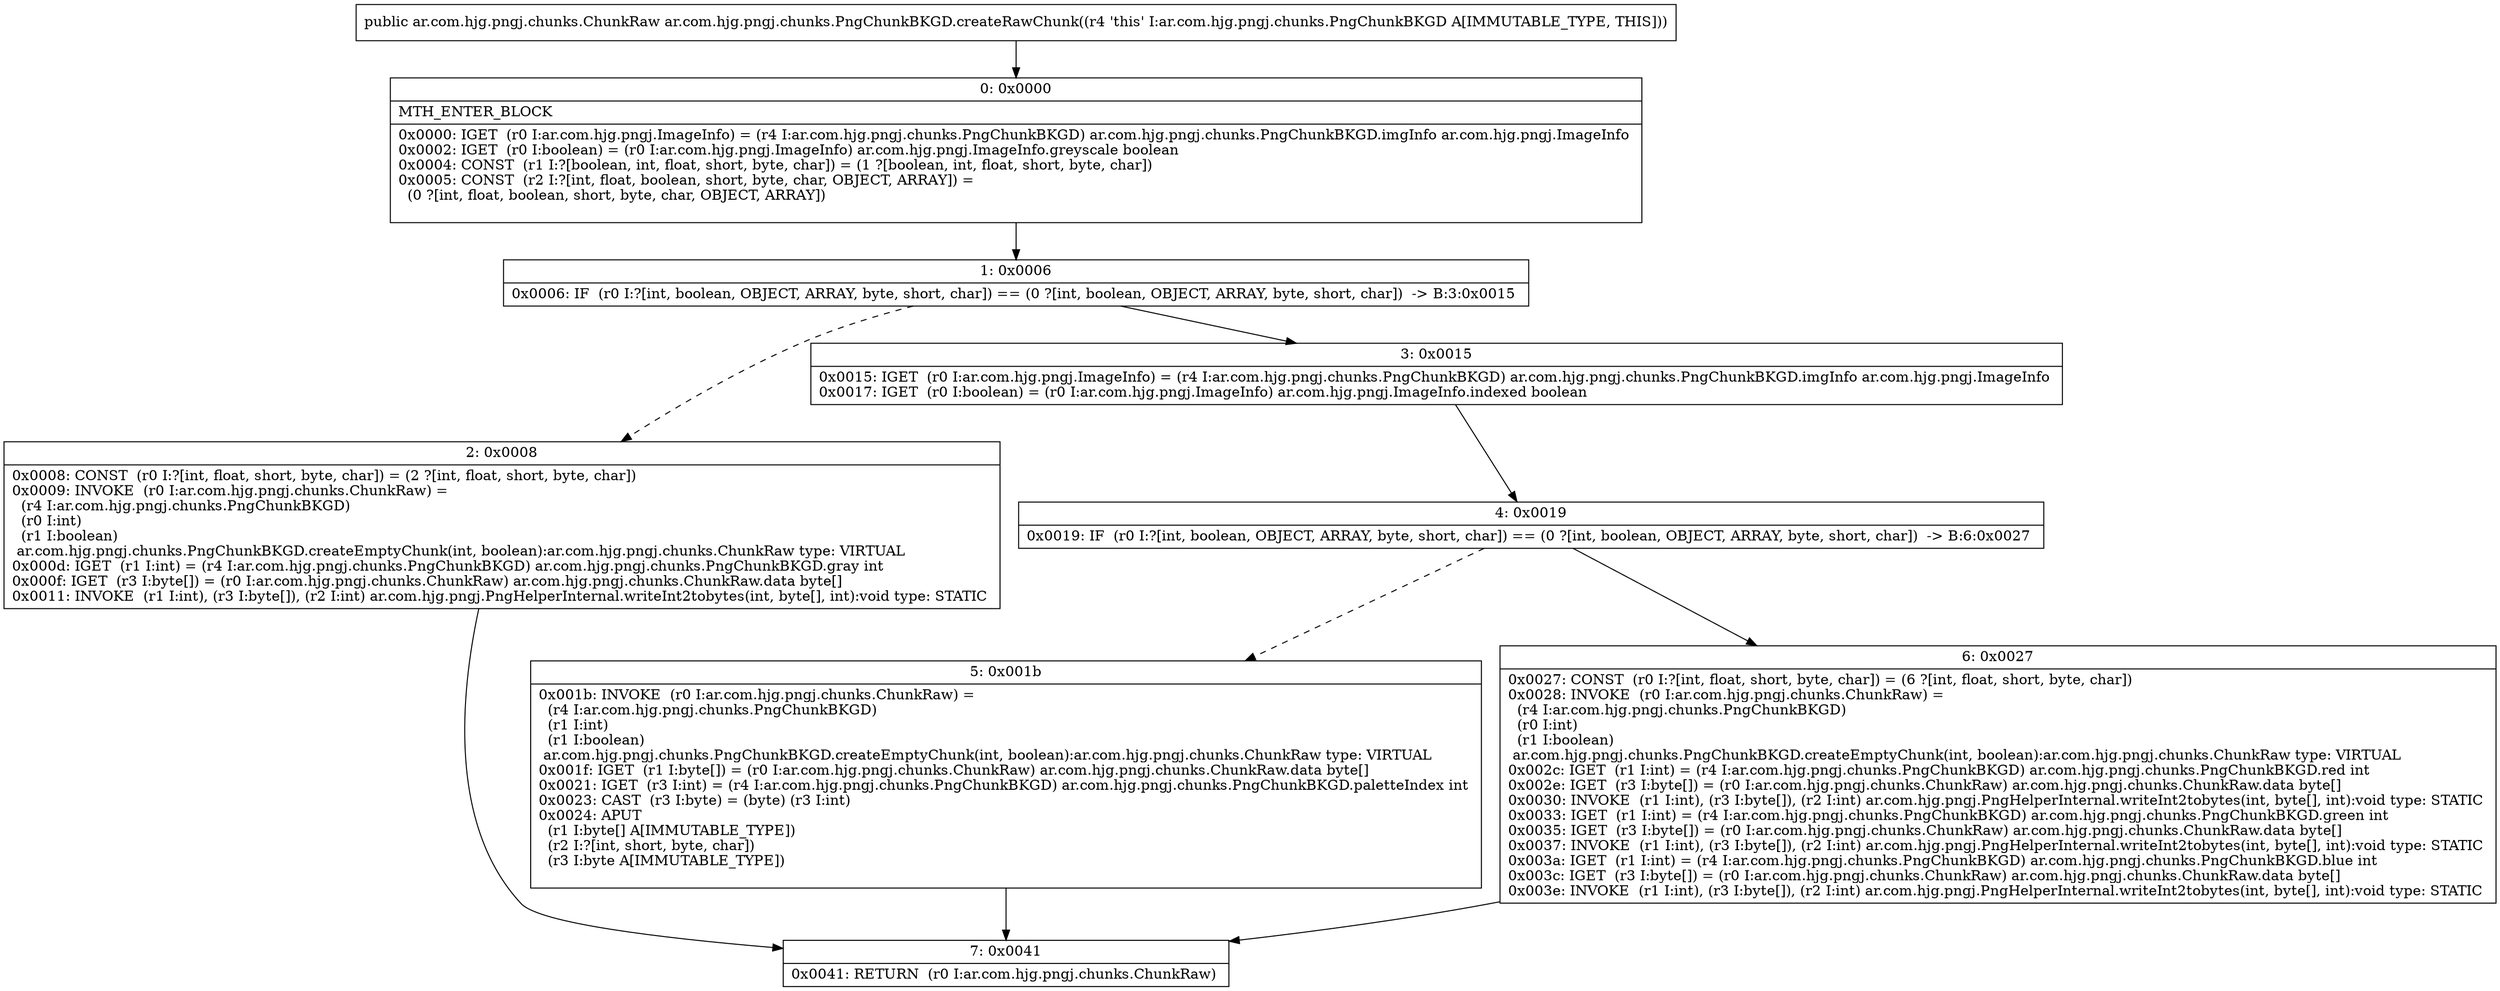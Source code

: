 digraph "CFG forar.com.hjg.pngj.chunks.PngChunkBKGD.createRawChunk()Lar\/com\/hjg\/pngj\/chunks\/ChunkRaw;" {
Node_0 [shape=record,label="{0\:\ 0x0000|MTH_ENTER_BLOCK\l|0x0000: IGET  (r0 I:ar.com.hjg.pngj.ImageInfo) = (r4 I:ar.com.hjg.pngj.chunks.PngChunkBKGD) ar.com.hjg.pngj.chunks.PngChunkBKGD.imgInfo ar.com.hjg.pngj.ImageInfo \l0x0002: IGET  (r0 I:boolean) = (r0 I:ar.com.hjg.pngj.ImageInfo) ar.com.hjg.pngj.ImageInfo.greyscale boolean \l0x0004: CONST  (r1 I:?[boolean, int, float, short, byte, char]) = (1 ?[boolean, int, float, short, byte, char]) \l0x0005: CONST  (r2 I:?[int, float, boolean, short, byte, char, OBJECT, ARRAY]) = \l  (0 ?[int, float, boolean, short, byte, char, OBJECT, ARRAY])\l \l}"];
Node_1 [shape=record,label="{1\:\ 0x0006|0x0006: IF  (r0 I:?[int, boolean, OBJECT, ARRAY, byte, short, char]) == (0 ?[int, boolean, OBJECT, ARRAY, byte, short, char])  \-\> B:3:0x0015 \l}"];
Node_2 [shape=record,label="{2\:\ 0x0008|0x0008: CONST  (r0 I:?[int, float, short, byte, char]) = (2 ?[int, float, short, byte, char]) \l0x0009: INVOKE  (r0 I:ar.com.hjg.pngj.chunks.ChunkRaw) = \l  (r4 I:ar.com.hjg.pngj.chunks.PngChunkBKGD)\l  (r0 I:int)\l  (r1 I:boolean)\l ar.com.hjg.pngj.chunks.PngChunkBKGD.createEmptyChunk(int, boolean):ar.com.hjg.pngj.chunks.ChunkRaw type: VIRTUAL \l0x000d: IGET  (r1 I:int) = (r4 I:ar.com.hjg.pngj.chunks.PngChunkBKGD) ar.com.hjg.pngj.chunks.PngChunkBKGD.gray int \l0x000f: IGET  (r3 I:byte[]) = (r0 I:ar.com.hjg.pngj.chunks.ChunkRaw) ar.com.hjg.pngj.chunks.ChunkRaw.data byte[] \l0x0011: INVOKE  (r1 I:int), (r3 I:byte[]), (r2 I:int) ar.com.hjg.pngj.PngHelperInternal.writeInt2tobytes(int, byte[], int):void type: STATIC \l}"];
Node_3 [shape=record,label="{3\:\ 0x0015|0x0015: IGET  (r0 I:ar.com.hjg.pngj.ImageInfo) = (r4 I:ar.com.hjg.pngj.chunks.PngChunkBKGD) ar.com.hjg.pngj.chunks.PngChunkBKGD.imgInfo ar.com.hjg.pngj.ImageInfo \l0x0017: IGET  (r0 I:boolean) = (r0 I:ar.com.hjg.pngj.ImageInfo) ar.com.hjg.pngj.ImageInfo.indexed boolean \l}"];
Node_4 [shape=record,label="{4\:\ 0x0019|0x0019: IF  (r0 I:?[int, boolean, OBJECT, ARRAY, byte, short, char]) == (0 ?[int, boolean, OBJECT, ARRAY, byte, short, char])  \-\> B:6:0x0027 \l}"];
Node_5 [shape=record,label="{5\:\ 0x001b|0x001b: INVOKE  (r0 I:ar.com.hjg.pngj.chunks.ChunkRaw) = \l  (r4 I:ar.com.hjg.pngj.chunks.PngChunkBKGD)\l  (r1 I:int)\l  (r1 I:boolean)\l ar.com.hjg.pngj.chunks.PngChunkBKGD.createEmptyChunk(int, boolean):ar.com.hjg.pngj.chunks.ChunkRaw type: VIRTUAL \l0x001f: IGET  (r1 I:byte[]) = (r0 I:ar.com.hjg.pngj.chunks.ChunkRaw) ar.com.hjg.pngj.chunks.ChunkRaw.data byte[] \l0x0021: IGET  (r3 I:int) = (r4 I:ar.com.hjg.pngj.chunks.PngChunkBKGD) ar.com.hjg.pngj.chunks.PngChunkBKGD.paletteIndex int \l0x0023: CAST  (r3 I:byte) = (byte) (r3 I:int) \l0x0024: APUT  \l  (r1 I:byte[] A[IMMUTABLE_TYPE])\l  (r2 I:?[int, short, byte, char])\l  (r3 I:byte A[IMMUTABLE_TYPE])\l \l}"];
Node_6 [shape=record,label="{6\:\ 0x0027|0x0027: CONST  (r0 I:?[int, float, short, byte, char]) = (6 ?[int, float, short, byte, char]) \l0x0028: INVOKE  (r0 I:ar.com.hjg.pngj.chunks.ChunkRaw) = \l  (r4 I:ar.com.hjg.pngj.chunks.PngChunkBKGD)\l  (r0 I:int)\l  (r1 I:boolean)\l ar.com.hjg.pngj.chunks.PngChunkBKGD.createEmptyChunk(int, boolean):ar.com.hjg.pngj.chunks.ChunkRaw type: VIRTUAL \l0x002c: IGET  (r1 I:int) = (r4 I:ar.com.hjg.pngj.chunks.PngChunkBKGD) ar.com.hjg.pngj.chunks.PngChunkBKGD.red int \l0x002e: IGET  (r3 I:byte[]) = (r0 I:ar.com.hjg.pngj.chunks.ChunkRaw) ar.com.hjg.pngj.chunks.ChunkRaw.data byte[] \l0x0030: INVOKE  (r1 I:int), (r3 I:byte[]), (r2 I:int) ar.com.hjg.pngj.PngHelperInternal.writeInt2tobytes(int, byte[], int):void type: STATIC \l0x0033: IGET  (r1 I:int) = (r4 I:ar.com.hjg.pngj.chunks.PngChunkBKGD) ar.com.hjg.pngj.chunks.PngChunkBKGD.green int \l0x0035: IGET  (r3 I:byte[]) = (r0 I:ar.com.hjg.pngj.chunks.ChunkRaw) ar.com.hjg.pngj.chunks.ChunkRaw.data byte[] \l0x0037: INVOKE  (r1 I:int), (r3 I:byte[]), (r2 I:int) ar.com.hjg.pngj.PngHelperInternal.writeInt2tobytes(int, byte[], int):void type: STATIC \l0x003a: IGET  (r1 I:int) = (r4 I:ar.com.hjg.pngj.chunks.PngChunkBKGD) ar.com.hjg.pngj.chunks.PngChunkBKGD.blue int \l0x003c: IGET  (r3 I:byte[]) = (r0 I:ar.com.hjg.pngj.chunks.ChunkRaw) ar.com.hjg.pngj.chunks.ChunkRaw.data byte[] \l0x003e: INVOKE  (r1 I:int), (r3 I:byte[]), (r2 I:int) ar.com.hjg.pngj.PngHelperInternal.writeInt2tobytes(int, byte[], int):void type: STATIC \l}"];
Node_7 [shape=record,label="{7\:\ 0x0041|0x0041: RETURN  (r0 I:ar.com.hjg.pngj.chunks.ChunkRaw) \l}"];
MethodNode[shape=record,label="{public ar.com.hjg.pngj.chunks.ChunkRaw ar.com.hjg.pngj.chunks.PngChunkBKGD.createRawChunk((r4 'this' I:ar.com.hjg.pngj.chunks.PngChunkBKGD A[IMMUTABLE_TYPE, THIS])) }"];
MethodNode -> Node_0;
Node_0 -> Node_1;
Node_1 -> Node_2[style=dashed];
Node_1 -> Node_3;
Node_2 -> Node_7;
Node_3 -> Node_4;
Node_4 -> Node_5[style=dashed];
Node_4 -> Node_6;
Node_5 -> Node_7;
Node_6 -> Node_7;
}

